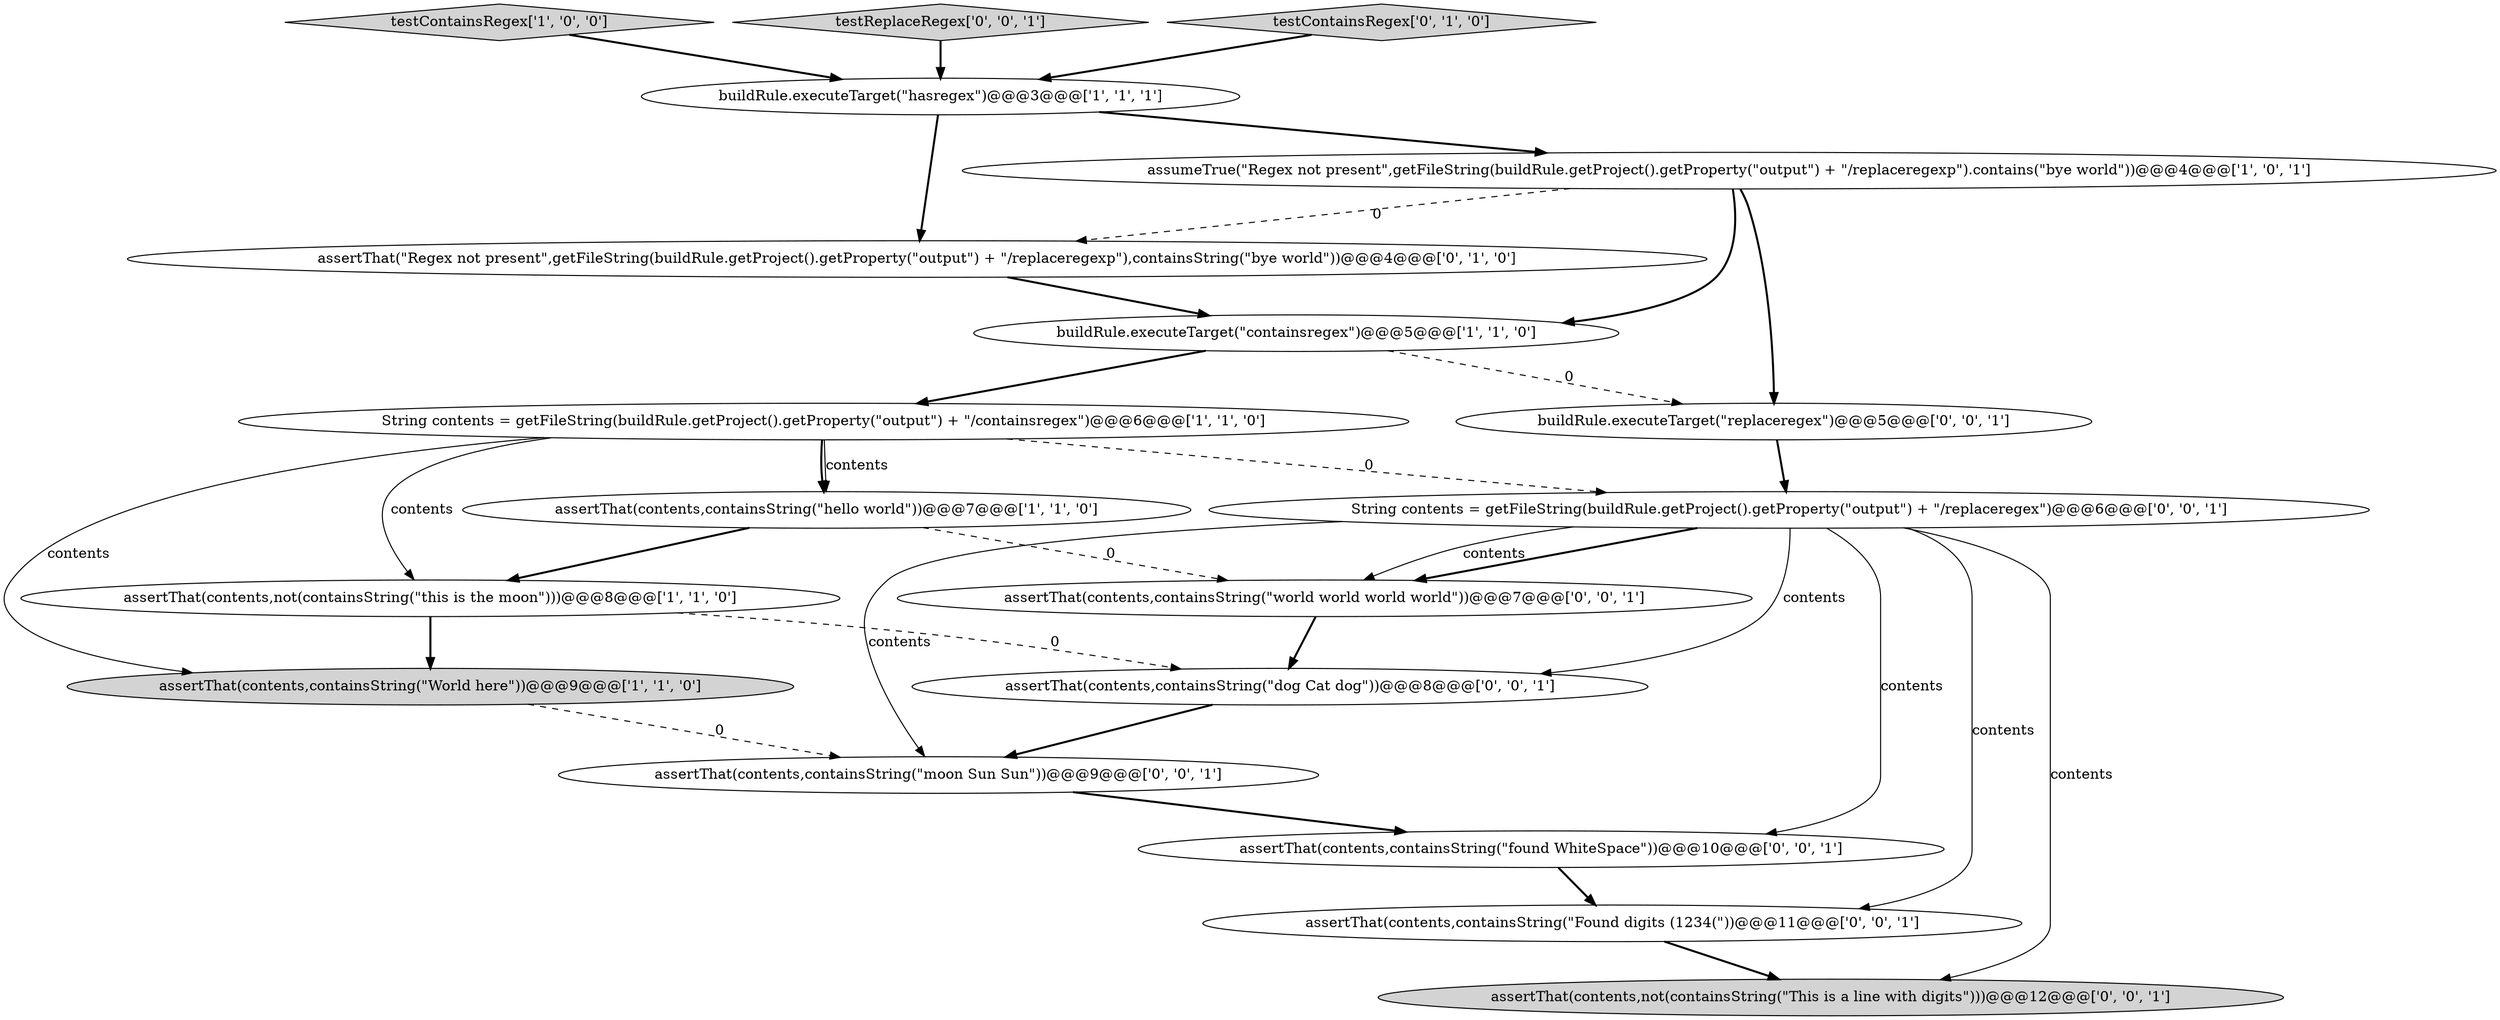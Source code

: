 digraph {
17 [style = filled, label = "assertThat(contents,containsString(\"dog Cat dog\"))@@@8@@@['0', '0', '1']", fillcolor = white, shape = ellipse image = "AAA0AAABBB3BBB"];
5 [style = filled, label = "testContainsRegex['1', '0', '0']", fillcolor = lightgray, shape = diamond image = "AAA0AAABBB1BBB"];
3 [style = filled, label = "assertThat(contents,not(containsString(\"this is the moon\")))@@@8@@@['1', '1', '0']", fillcolor = white, shape = ellipse image = "AAA0AAABBB1BBB"];
11 [style = filled, label = "String contents = getFileString(buildRule.getProject().getProperty(\"output\") + \"/replaceregex\")@@@6@@@['0', '0', '1']", fillcolor = white, shape = ellipse image = "AAA0AAABBB3BBB"];
6 [style = filled, label = "String contents = getFileString(buildRule.getProject().getProperty(\"output\") + \"/containsregex\")@@@6@@@['1', '1', '0']", fillcolor = white, shape = ellipse image = "AAA0AAABBB1BBB"];
12 [style = filled, label = "assertThat(contents,not(containsString(\"This is a line with digits\")))@@@12@@@['0', '0', '1']", fillcolor = lightgray, shape = ellipse image = "AAA0AAABBB3BBB"];
0 [style = filled, label = "assertThat(contents,containsString(\"hello world\"))@@@7@@@['1', '1', '0']", fillcolor = white, shape = ellipse image = "AAA0AAABBB1BBB"];
13 [style = filled, label = "testReplaceRegex['0', '0', '1']", fillcolor = lightgray, shape = diamond image = "AAA0AAABBB3BBB"];
1 [style = filled, label = "buildRule.executeTarget(\"hasregex\")@@@3@@@['1', '1', '1']", fillcolor = white, shape = ellipse image = "AAA0AAABBB1BBB"];
7 [style = filled, label = "assertThat(contents,containsString(\"World here\"))@@@9@@@['1', '1', '0']", fillcolor = lightgray, shape = ellipse image = "AAA0AAABBB1BBB"];
9 [style = filled, label = "assertThat(\"Regex not present\",getFileString(buildRule.getProject().getProperty(\"output\") + \"/replaceregexp\"),containsString(\"bye world\"))@@@4@@@['0', '1', '0']", fillcolor = white, shape = ellipse image = "AAA1AAABBB2BBB"];
8 [style = filled, label = "testContainsRegex['0', '1', '0']", fillcolor = lightgray, shape = diamond image = "AAA0AAABBB2BBB"];
16 [style = filled, label = "assertThat(contents,containsString(\"world world world world\"))@@@7@@@['0', '0', '1']", fillcolor = white, shape = ellipse image = "AAA0AAABBB3BBB"];
10 [style = filled, label = "assertThat(contents,containsString(\"Found digits (1234(\"))@@@11@@@['0', '0', '1']", fillcolor = white, shape = ellipse image = "AAA0AAABBB3BBB"];
15 [style = filled, label = "buildRule.executeTarget(\"replaceregex\")@@@5@@@['0', '0', '1']", fillcolor = white, shape = ellipse image = "AAA0AAABBB3BBB"];
14 [style = filled, label = "assertThat(contents,containsString(\"moon Sun Sun\"))@@@9@@@['0', '0', '1']", fillcolor = white, shape = ellipse image = "AAA0AAABBB3BBB"];
18 [style = filled, label = "assertThat(contents,containsString(\"found WhiteSpace\"))@@@10@@@['0', '0', '1']", fillcolor = white, shape = ellipse image = "AAA0AAABBB3BBB"];
4 [style = filled, label = "assumeTrue(\"Regex not present\",getFileString(buildRule.getProject().getProperty(\"output\") + \"/replaceregexp\").contains(\"bye world\"))@@@4@@@['1', '0', '1']", fillcolor = white, shape = ellipse image = "AAA0AAABBB1BBB"];
2 [style = filled, label = "buildRule.executeTarget(\"containsregex\")@@@5@@@['1', '1', '0']", fillcolor = white, shape = ellipse image = "AAA0AAABBB1BBB"];
11->14 [style = solid, label="contents"];
3->17 [style = dashed, label="0"];
1->9 [style = bold, label=""];
14->18 [style = bold, label=""];
4->9 [style = dashed, label="0"];
11->18 [style = solid, label="contents"];
5->1 [style = bold, label=""];
6->0 [style = solid, label="contents"];
6->0 [style = bold, label=""];
9->2 [style = bold, label=""];
17->14 [style = bold, label=""];
0->3 [style = bold, label=""];
11->16 [style = bold, label=""];
2->15 [style = dashed, label="0"];
3->7 [style = bold, label=""];
4->2 [style = bold, label=""];
11->16 [style = solid, label="contents"];
10->12 [style = bold, label=""];
8->1 [style = bold, label=""];
0->16 [style = dashed, label="0"];
11->17 [style = solid, label="contents"];
15->11 [style = bold, label=""];
18->10 [style = bold, label=""];
11->12 [style = solid, label="contents"];
1->4 [style = bold, label=""];
2->6 [style = bold, label=""];
13->1 [style = bold, label=""];
16->17 [style = bold, label=""];
7->14 [style = dashed, label="0"];
6->11 [style = dashed, label="0"];
6->7 [style = solid, label="contents"];
6->3 [style = solid, label="contents"];
4->15 [style = bold, label=""];
11->10 [style = solid, label="contents"];
}
